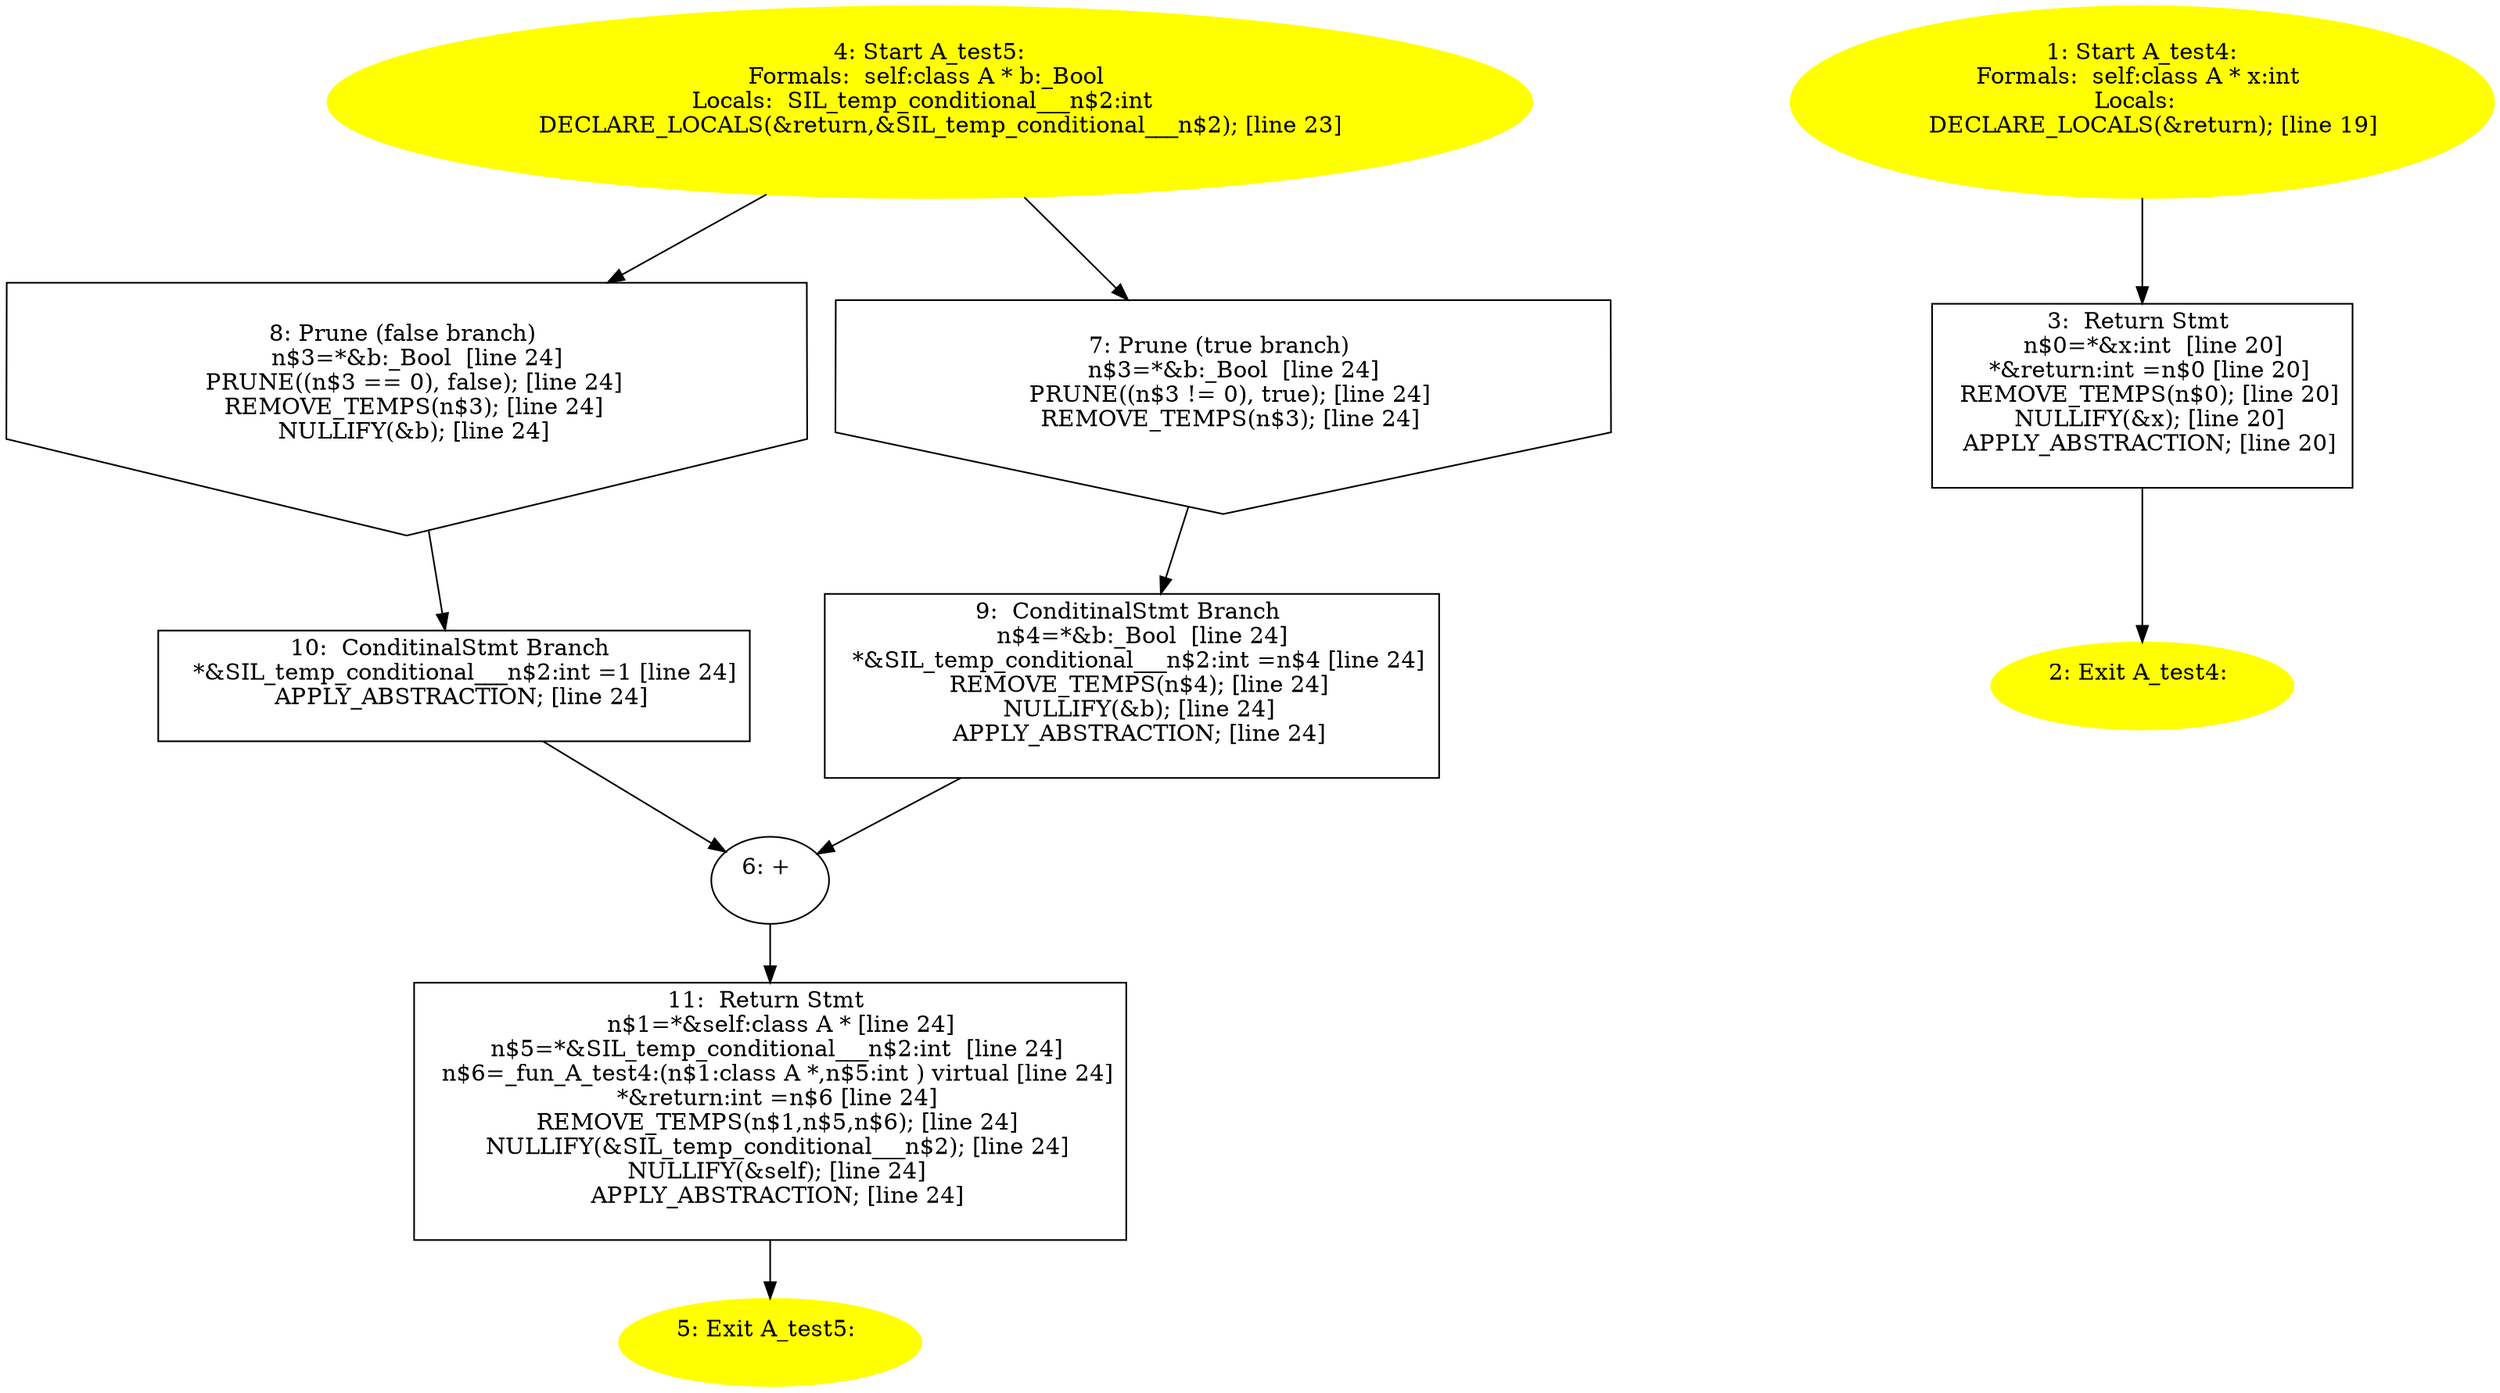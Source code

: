 /* @generated */
digraph iCFG {
11 [label="11:  Return Stmt \n   n$1=*&self:class A * [line 24]\n  n$5=*&SIL_temp_conditional___n$2:int  [line 24]\n  n$6=_fun_A_test4:(n$1:class A *,n$5:int ) virtual [line 24]\n  *&return:int =n$6 [line 24]\n  REMOVE_TEMPS(n$1,n$5,n$6); [line 24]\n  NULLIFY(&SIL_temp_conditional___n$2); [line 24]\n  NULLIFY(&self); [line 24]\n  APPLY_ABSTRACTION; [line 24]\n " shape="box"]
	

	 11 -> 5 ;
10 [label="10:  ConditinalStmt Branch \n   *&SIL_temp_conditional___n$2:int =1 [line 24]\n  APPLY_ABSTRACTION; [line 24]\n " shape="box"]
	

	 10 -> 6 ;
9 [label="9:  ConditinalStmt Branch \n   n$4=*&b:_Bool  [line 24]\n  *&SIL_temp_conditional___n$2:int =n$4 [line 24]\n  REMOVE_TEMPS(n$4); [line 24]\n  NULLIFY(&b); [line 24]\n  APPLY_ABSTRACTION; [line 24]\n " shape="box"]
	

	 9 -> 6 ;
8 [label="8: Prune (false branch) \n   n$3=*&b:_Bool  [line 24]\n  PRUNE((n$3 == 0), false); [line 24]\n  REMOVE_TEMPS(n$3); [line 24]\n  NULLIFY(&b); [line 24]\n " shape="invhouse"]
	

	 8 -> 10 ;
7 [label="7: Prune (true branch) \n   n$3=*&b:_Bool  [line 24]\n  PRUNE((n$3 != 0), true); [line 24]\n  REMOVE_TEMPS(n$3); [line 24]\n " shape="invhouse"]
	

	 7 -> 9 ;
6 [label="6: + \n  " ]
	

	 6 -> 11 ;
5 [label="5: Exit A_test5: \n  " color=yellow style=filled]
	

4 [label="4: Start A_test5:\nFormals:  self:class A * b:_Bool \nLocals:  SIL_temp_conditional___n$2:int  \n   DECLARE_LOCALS(&return,&SIL_temp_conditional___n$2); [line 23]\n " color=yellow style=filled]
	

	 4 -> 7 ;
	 4 -> 8 ;
3 [label="3:  Return Stmt \n   n$0=*&x:int  [line 20]\n  *&return:int =n$0 [line 20]\n  REMOVE_TEMPS(n$0); [line 20]\n  NULLIFY(&x); [line 20]\n  APPLY_ABSTRACTION; [line 20]\n " shape="box"]
	

	 3 -> 2 ;
2 [label="2: Exit A_test4: \n  " color=yellow style=filled]
	

1 [label="1: Start A_test4:\nFormals:  self:class A * x:int \nLocals:  \n   DECLARE_LOCALS(&return); [line 19]\n " color=yellow style=filled]
	

	 1 -> 3 ;
}
